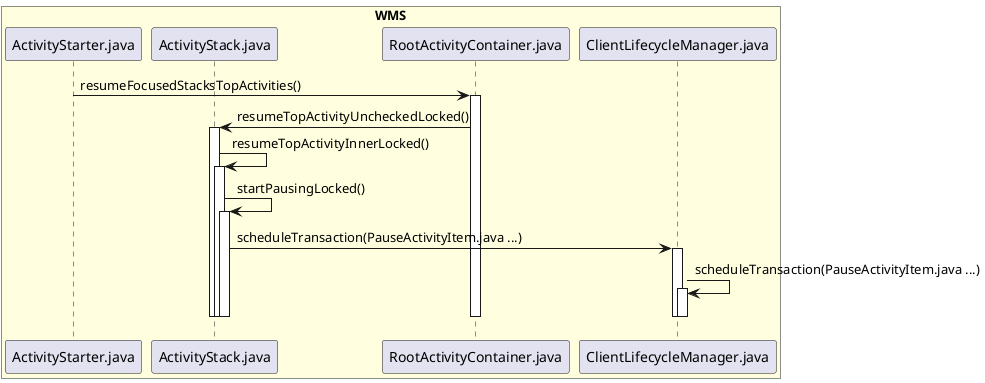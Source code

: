 @startuml


box "WMS"  #LightYellow
participant ActivityStarter.java
participant ActivityStack.java
participant RootActivityContainer.java
participant ClientLifecycleManager.java
end box


ActivityStarter.java -> RootActivityContainer.java :resumeFocusedStacksTopActivities()
activate RootActivityContainer.java
RootActivityContainer.java -> ActivityStack.java :resumeTopActivityUncheckedLocked()
activate ActivityStack.java
ActivityStack.java -> ActivityStack.java :resumeTopActivityInnerLocked()
activate ActivityStack.java
ActivityStack.java -> ActivityStack.java :startPausingLocked()
activate ActivityStack.java
ActivityStack.java -> ClientLifecycleManager.java :scheduleTransaction(PauseActivityItem.java ...)
activate ClientLifecycleManager.java
ClientLifecycleManager.java -> ClientLifecycleManager.java :scheduleTransaction(PauseActivityItem.java ...)
activate ClientLifecycleManager.java
deactivate ClientLifecycleManager.java
deactivate ClientLifecycleManager.java
deactivate ActivityStack.java
deactivate ActivityStack.java
deactivate ActivityStack.java
deactivate RootActivityContainer.java
deactivate ActivityStarter.java
deactivate ActivityStarter.java
deactivate ActivityStarter.java
deactivate ActivityStarter.java
deactivate ActivityStarter.java
deactivate ActivityStarter.java

@enduml